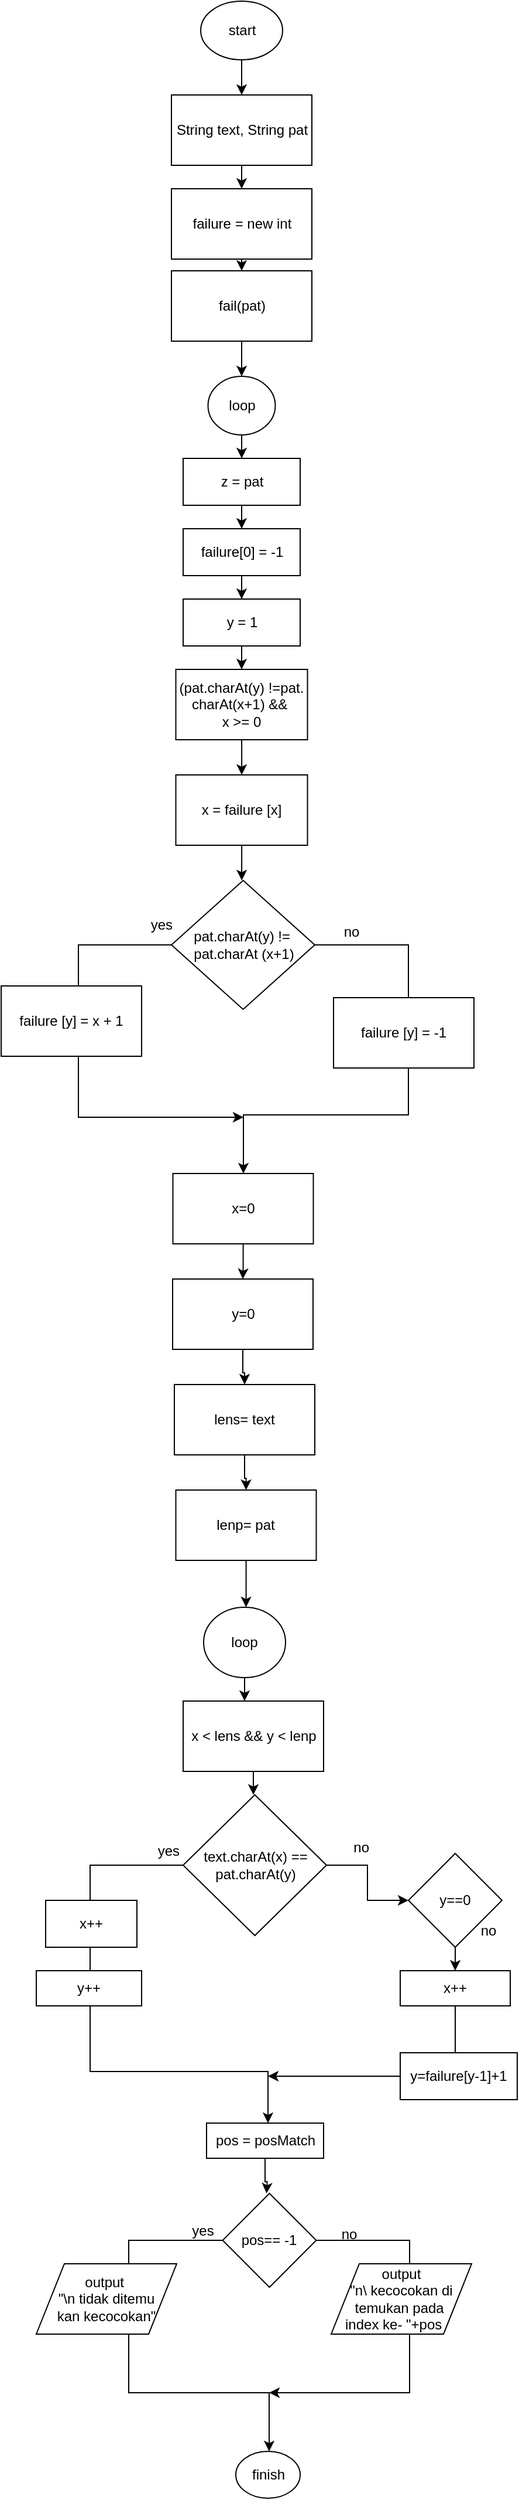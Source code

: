 <mxfile version="13.1.3" type="device"><diagram id="Py2yp7uM7iGKQa5tN-8H" name="Page-1"><mxGraphModel dx="868" dy="433" grid="1" gridSize="10" guides="1" tooltips="1" connect="1" arrows="1" fold="1" page="1" pageScale="1" pageWidth="10000" pageHeight="10000" math="0" shadow="0"><root><mxCell id="0"/><mxCell id="1" parent="0"/><mxCell id="GUi_L-faRnSKWUXKhiUY-191" value="" style="edgeStyle=orthogonalEdgeStyle;rounded=0;orthogonalLoop=1;jettySize=auto;html=1;" edge="1" parent="1" source="GUi_L-faRnSKWUXKhiUY-1"><mxGeometry relative="1" as="geometry"><mxPoint x="477.5" y="80" as="targetPoint"/></mxGeometry></mxCell><mxCell id="GUi_L-faRnSKWUXKhiUY-1" value="start" style="ellipse;whiteSpace=wrap;html=1;" vertex="1" parent="1"><mxGeometry x="442.5" width="70" height="50" as="geometry"/></mxCell><mxCell id="GUi_L-faRnSKWUXKhiUY-270" value="" style="edgeStyle=orthogonalEdgeStyle;rounded=0;orthogonalLoop=1;jettySize=auto;html=1;" edge="1" parent="1" source="GUi_L-faRnSKWUXKhiUY-268" target="GUi_L-faRnSKWUXKhiUY-269"><mxGeometry relative="1" as="geometry"/></mxCell><mxCell id="GUi_L-faRnSKWUXKhiUY-268" value="String text, String pat" style="rounded=0;whiteSpace=wrap;html=1;" vertex="1" parent="1"><mxGeometry x="417.5" y="80" width="120" height="60" as="geometry"/></mxCell><mxCell id="GUi_L-faRnSKWUXKhiUY-272" value="" style="edgeStyle=orthogonalEdgeStyle;rounded=0;orthogonalLoop=1;jettySize=auto;html=1;" edge="1" parent="1" source="GUi_L-faRnSKWUXKhiUY-269" target="GUi_L-faRnSKWUXKhiUY-271"><mxGeometry relative="1" as="geometry"/></mxCell><mxCell id="GUi_L-faRnSKWUXKhiUY-269" value="failure = new int" style="rounded=0;whiteSpace=wrap;html=1;" vertex="1" parent="1"><mxGeometry x="417.5" y="160" width="120" height="60" as="geometry"/></mxCell><mxCell id="GUi_L-faRnSKWUXKhiUY-274" value="" style="edgeStyle=orthogonalEdgeStyle;rounded=0;orthogonalLoop=1;jettySize=auto;html=1;" edge="1" parent="1" source="GUi_L-faRnSKWUXKhiUY-271"><mxGeometry relative="1" as="geometry"><mxPoint x="477.5" y="320" as="targetPoint"/></mxGeometry></mxCell><mxCell id="GUi_L-faRnSKWUXKhiUY-271" value="fail(pat)" style="rounded=0;whiteSpace=wrap;html=1;" vertex="1" parent="1"><mxGeometry x="417.5" y="230" width="120" height="60" as="geometry"/></mxCell><mxCell id="GUi_L-faRnSKWUXKhiUY-277" value="" style="edgeStyle=orthogonalEdgeStyle;rounded=0;orthogonalLoop=1;jettySize=auto;html=1;" edge="1" parent="1" source="GUi_L-faRnSKWUXKhiUY-275"><mxGeometry relative="1" as="geometry"><mxPoint x="477.5" y="390" as="targetPoint"/></mxGeometry></mxCell><mxCell id="GUi_L-faRnSKWUXKhiUY-275" value="loop" style="ellipse;whiteSpace=wrap;html=1;" vertex="1" parent="1"><mxGeometry x="448.75" y="320" width="57.5" height="50" as="geometry"/></mxCell><mxCell id="GUi_L-faRnSKWUXKhiUY-291" value="" style="edgeStyle=orthogonalEdgeStyle;rounded=0;orthogonalLoop=1;jettySize=auto;html=1;" edge="1" parent="1" source="GUi_L-faRnSKWUXKhiUY-289" target="GUi_L-faRnSKWUXKhiUY-290"><mxGeometry relative="1" as="geometry"/></mxCell><mxCell id="GUi_L-faRnSKWUXKhiUY-289" value="z = pat" style="rounded=0;whiteSpace=wrap;html=1;" vertex="1" parent="1"><mxGeometry x="427.5" y="390" width="100" height="40" as="geometry"/></mxCell><mxCell id="GUi_L-faRnSKWUXKhiUY-293" value="" style="edgeStyle=orthogonalEdgeStyle;rounded=0;orthogonalLoop=1;jettySize=auto;html=1;" edge="1" parent="1" source="GUi_L-faRnSKWUXKhiUY-290" target="GUi_L-faRnSKWUXKhiUY-292"><mxGeometry relative="1" as="geometry"/></mxCell><mxCell id="GUi_L-faRnSKWUXKhiUY-290" value="failure[0] = -1" style="rounded=0;whiteSpace=wrap;html=1;" vertex="1" parent="1"><mxGeometry x="427.5" y="450" width="100" height="40" as="geometry"/></mxCell><mxCell id="GUi_L-faRnSKWUXKhiUY-295" value="" style="edgeStyle=orthogonalEdgeStyle;rounded=0;orthogonalLoop=1;jettySize=auto;html=1;" edge="1" parent="1" source="GUi_L-faRnSKWUXKhiUY-292" target="GUi_L-faRnSKWUXKhiUY-294"><mxGeometry relative="1" as="geometry"/></mxCell><mxCell id="GUi_L-faRnSKWUXKhiUY-292" value="y = 1" style="rounded=0;whiteSpace=wrap;html=1;" vertex="1" parent="1"><mxGeometry x="427.5" y="510" width="100" height="40" as="geometry"/></mxCell><mxCell id="GUi_L-faRnSKWUXKhiUY-297" value="" style="edgeStyle=orthogonalEdgeStyle;rounded=0;orthogonalLoop=1;jettySize=auto;html=1;" edge="1" parent="1" source="GUi_L-faRnSKWUXKhiUY-294" target="GUi_L-faRnSKWUXKhiUY-296"><mxGeometry relative="1" as="geometry"/></mxCell><mxCell id="GUi_L-faRnSKWUXKhiUY-294" value="(pat.charAt(y) !=pat.&lt;br&gt;charAt(x+1) &amp;amp;&amp;amp;&amp;nbsp;&lt;br&gt;x &amp;gt;= 0" style="rounded=0;whiteSpace=wrap;html=1;" vertex="1" parent="1"><mxGeometry x="421.25" y="570" width="112.5" height="60" as="geometry"/></mxCell><mxCell id="GUi_L-faRnSKWUXKhiUY-299" value="" style="edgeStyle=orthogonalEdgeStyle;rounded=0;orthogonalLoop=1;jettySize=auto;html=1;" edge="1" parent="1" source="GUi_L-faRnSKWUXKhiUY-296"><mxGeometry relative="1" as="geometry"><mxPoint x="477.6" y="750" as="targetPoint"/></mxGeometry></mxCell><mxCell id="GUi_L-faRnSKWUXKhiUY-296" value="x = failure [x]" style="rounded=0;whiteSpace=wrap;html=1;" vertex="1" parent="1"><mxGeometry x="421.25" y="660" width="112.5" height="60" as="geometry"/></mxCell><mxCell id="GUi_L-faRnSKWUXKhiUY-302" value="" style="edgeStyle=orthogonalEdgeStyle;rounded=0;orthogonalLoop=1;jettySize=auto;html=1;" edge="1" parent="1" source="GUi_L-faRnSKWUXKhiUY-300"><mxGeometry relative="1" as="geometry"><mxPoint x="479" y="952" as="targetPoint"/><Array as="points"><mxPoint x="338" y="805"/><mxPoint x="338" y="952"/></Array></mxGeometry></mxCell><mxCell id="GUi_L-faRnSKWUXKhiUY-304" value="" style="edgeStyle=orthogonalEdgeStyle;rounded=0;orthogonalLoop=1;jettySize=auto;html=1;" edge="1" parent="1" source="GUi_L-faRnSKWUXKhiUY-300"><mxGeometry relative="1" as="geometry"><mxPoint x="479" y="1000" as="targetPoint"/><Array as="points"><mxPoint x="620" y="805"/><mxPoint x="620" y="950"/></Array></mxGeometry></mxCell><mxCell id="GUi_L-faRnSKWUXKhiUY-300" value="pat.charAt(y) !=&amp;nbsp;&lt;br&gt;pat.charAt (x+1)" style="rhombus;whiteSpace=wrap;html=1;" vertex="1" parent="1"><mxGeometry x="417.5" y="750" width="122.5" height="110" as="geometry"/></mxCell><mxCell id="GUi_L-faRnSKWUXKhiUY-305" value="yes&amp;nbsp; &amp;nbsp; &amp;nbsp;" style="text;html=1;align=center;verticalAlign=middle;resizable=0;points=[];autosize=1;" vertex="1" parent="1"><mxGeometry x="392" y="778" width="50" height="20" as="geometry"/></mxCell><mxCell id="GUi_L-faRnSKWUXKhiUY-306" value="no&amp;nbsp; &amp;nbsp; &amp;nbsp; &amp;nbsp; &amp;nbsp; &amp;nbsp; &amp;nbsp; &amp;nbsp;" style="text;html=1;align=center;verticalAlign=middle;resizable=0;points=[];autosize=1;" vertex="1" parent="1"><mxGeometry x="556" y="784" width="80" height="20" as="geometry"/></mxCell><mxCell id="GUi_L-faRnSKWUXKhiUY-307" value="failure [y] = x + 1" style="rounded=0;whiteSpace=wrap;html=1;" vertex="1" parent="1"><mxGeometry x="272" y="840" width="120" height="60" as="geometry"/></mxCell><mxCell id="GUi_L-faRnSKWUXKhiUY-308" value="failure [y] = -1" style="rounded=0;whiteSpace=wrap;html=1;" vertex="1" parent="1"><mxGeometry x="556" y="850" width="120" height="60" as="geometry"/></mxCell><mxCell id="GUi_L-faRnSKWUXKhiUY-311" value="" style="edgeStyle=orthogonalEdgeStyle;rounded=0;orthogonalLoop=1;jettySize=auto;html=1;" edge="1" parent="1" source="GUi_L-faRnSKWUXKhiUY-309" target="GUi_L-faRnSKWUXKhiUY-310"><mxGeometry relative="1" as="geometry"/></mxCell><mxCell id="GUi_L-faRnSKWUXKhiUY-309" value="x=0" style="rounded=0;whiteSpace=wrap;html=1;" vertex="1" parent="1"><mxGeometry x="418.75" y="1000" width="120" height="60" as="geometry"/></mxCell><mxCell id="GUi_L-faRnSKWUXKhiUY-313" value="" style="edgeStyle=orthogonalEdgeStyle;rounded=0;orthogonalLoop=1;jettySize=auto;html=1;" edge="1" parent="1" source="GUi_L-faRnSKWUXKhiUY-310" target="GUi_L-faRnSKWUXKhiUY-312"><mxGeometry relative="1" as="geometry"/></mxCell><mxCell id="GUi_L-faRnSKWUXKhiUY-310" value="y=0" style="rounded=0;whiteSpace=wrap;html=1;" vertex="1" parent="1"><mxGeometry x="418.5" y="1090" width="120" height="60" as="geometry"/></mxCell><mxCell id="GUi_L-faRnSKWUXKhiUY-315" value="" style="edgeStyle=orthogonalEdgeStyle;rounded=0;orthogonalLoop=1;jettySize=auto;html=1;" edge="1" parent="1" source="GUi_L-faRnSKWUXKhiUY-312" target="GUi_L-faRnSKWUXKhiUY-314"><mxGeometry relative="1" as="geometry"/></mxCell><mxCell id="GUi_L-faRnSKWUXKhiUY-312" value="lens= text" style="rounded=0;whiteSpace=wrap;html=1;" vertex="1" parent="1"><mxGeometry x="420" y="1180" width="120" height="60" as="geometry"/></mxCell><mxCell id="GUi_L-faRnSKWUXKhiUY-317" value="" style="edgeStyle=orthogonalEdgeStyle;rounded=0;orthogonalLoop=1;jettySize=auto;html=1;" edge="1" parent="1" source="GUi_L-faRnSKWUXKhiUY-314"><mxGeometry relative="1" as="geometry"><mxPoint x="481.25" y="1370" as="targetPoint"/></mxGeometry></mxCell><mxCell id="GUi_L-faRnSKWUXKhiUY-314" value="lenp= pat" style="rounded=0;whiteSpace=wrap;html=1;" vertex="1" parent="1"><mxGeometry x="421.25" y="1270" width="120" height="60" as="geometry"/></mxCell><mxCell id="GUi_L-faRnSKWUXKhiUY-320" value="" style="edgeStyle=orthogonalEdgeStyle;rounded=0;orthogonalLoop=1;jettySize=auto;html=1;" edge="1" parent="1" source="GUi_L-faRnSKWUXKhiUY-318"><mxGeometry relative="1" as="geometry"><mxPoint x="480" y="1450" as="targetPoint"/></mxGeometry></mxCell><mxCell id="GUi_L-faRnSKWUXKhiUY-318" value="loop" style="ellipse;whiteSpace=wrap;html=1;" vertex="1" parent="1"><mxGeometry x="445" y="1370" width="70" height="60" as="geometry"/></mxCell><mxCell id="GUi_L-faRnSKWUXKhiUY-323" value="" style="edgeStyle=orthogonalEdgeStyle;rounded=0;orthogonalLoop=1;jettySize=auto;html=1;" edge="1" parent="1" source="GUi_L-faRnSKWUXKhiUY-321"><mxGeometry relative="1" as="geometry"><mxPoint x="487.5" y="1530" as="targetPoint"/></mxGeometry></mxCell><mxCell id="GUi_L-faRnSKWUXKhiUY-321" value="x &amp;lt; lens &amp;amp;&amp;amp; y &amp;lt; lenp" style="rounded=0;whiteSpace=wrap;html=1;" vertex="1" parent="1"><mxGeometry x="427.5" y="1450" width="120" height="60" as="geometry"/></mxCell><mxCell id="GUi_L-faRnSKWUXKhiUY-326" value="" style="edgeStyle=orthogonalEdgeStyle;rounded=0;orthogonalLoop=1;jettySize=auto;html=1;" edge="1" parent="1" source="GUi_L-faRnSKWUXKhiUY-324" target="GUi_L-faRnSKWUXKhiUY-341"><mxGeometry relative="1" as="geometry"><mxPoint x="500" y="1840" as="targetPoint"/><Array as="points"><mxPoint x="348" y="1590"/><mxPoint x="348" y="1766"/><mxPoint x="500" y="1766"/></Array></mxGeometry></mxCell><mxCell id="GUi_L-faRnSKWUXKhiUY-332" value="" style="edgeStyle=orthogonalEdgeStyle;rounded=0;orthogonalLoop=1;jettySize=auto;html=1;" edge="1" parent="1" source="GUi_L-faRnSKWUXKhiUY-338"><mxGeometry relative="1" as="geometry"><mxPoint x="500" y="1770" as="targetPoint"/><Array as="points"><mxPoint x="660" y="1770"/></Array></mxGeometry></mxCell><mxCell id="GUi_L-faRnSKWUXKhiUY-324" value="text.charAt(x) ==&lt;br&gt;pat.charAt(y)" style="rhombus;whiteSpace=wrap;html=1;" vertex="1" parent="1"><mxGeometry x="427.5" y="1530" width="122.5" height="120" as="geometry"/></mxCell><mxCell id="GUi_L-faRnSKWUXKhiUY-327" value="x++" style="rounded=0;whiteSpace=wrap;html=1;" vertex="1" parent="1"><mxGeometry x="310" y="1620" width="78" height="40" as="geometry"/></mxCell><mxCell id="GUi_L-faRnSKWUXKhiUY-329" value="y++" style="rounded=0;whiteSpace=wrap;html=1;" vertex="1" parent="1"><mxGeometry x="302" y="1680" width="90" height="30" as="geometry"/></mxCell><mxCell id="GUi_L-faRnSKWUXKhiUY-330" value="yes&amp;nbsp;&amp;nbsp;" style="text;html=1;align=center;verticalAlign=middle;resizable=0;points=[];autosize=1;" vertex="1" parent="1"><mxGeometry x="398" y="1568" width="40" height="20" as="geometry"/></mxCell><mxCell id="GUi_L-faRnSKWUXKhiUY-333" value="no&amp;nbsp; &amp;nbsp; &amp;nbsp; &amp;nbsp;" style="text;html=1;align=center;verticalAlign=middle;resizable=0;points=[];autosize=1;" vertex="1" parent="1"><mxGeometry x="566" y="1565" width="50" height="20" as="geometry"/></mxCell><mxCell id="GUi_L-faRnSKWUXKhiUY-335" value="y==0" style="rhombus;whiteSpace=wrap;html=1;" vertex="1" parent="1"><mxGeometry x="620" y="1580" width="80" height="80" as="geometry"/></mxCell><mxCell id="GUi_L-faRnSKWUXKhiUY-336" value="" style="edgeStyle=orthogonalEdgeStyle;rounded=0;orthogonalLoop=1;jettySize=auto;html=1;" edge="1" parent="1" source="GUi_L-faRnSKWUXKhiUY-324" target="GUi_L-faRnSKWUXKhiUY-335"><mxGeometry relative="1" as="geometry"><mxPoint x="550" y="1590" as="sourcePoint"/><mxPoint x="500" y="1770" as="targetPoint"/><Array as="points"/></mxGeometry></mxCell><mxCell id="GUi_L-faRnSKWUXKhiUY-337" value="no&lt;br&gt;" style="text;html=1;align=center;verticalAlign=middle;resizable=0;points=[];autosize=1;" vertex="1" parent="1"><mxGeometry x="673" y="1636" width="30" height="20" as="geometry"/></mxCell><mxCell id="GUi_L-faRnSKWUXKhiUY-338" value="x++" style="rounded=0;whiteSpace=wrap;html=1;" vertex="1" parent="1"><mxGeometry x="613" y="1680" width="94" height="30" as="geometry"/></mxCell><mxCell id="GUi_L-faRnSKWUXKhiUY-339" value="" style="edgeStyle=orthogonalEdgeStyle;rounded=0;orthogonalLoop=1;jettySize=auto;html=1;" edge="1" parent="1" source="GUi_L-faRnSKWUXKhiUY-335" target="GUi_L-faRnSKWUXKhiUY-338"><mxGeometry relative="1" as="geometry"><mxPoint x="660" y="1660" as="sourcePoint"/><mxPoint x="500" y="1770" as="targetPoint"/><Array as="points"/></mxGeometry></mxCell><mxCell id="GUi_L-faRnSKWUXKhiUY-340" value="y=failure[y-1]+1" style="rounded=0;whiteSpace=wrap;html=1;" vertex="1" parent="1"><mxGeometry x="613" y="1750" width="100" height="40" as="geometry"/></mxCell><mxCell id="GUi_L-faRnSKWUXKhiUY-343" value="" style="edgeStyle=orthogonalEdgeStyle;rounded=0;orthogonalLoop=1;jettySize=auto;html=1;" edge="1" parent="1" source="GUi_L-faRnSKWUXKhiUY-341"><mxGeometry relative="1" as="geometry"><mxPoint x="498.8" y="1870" as="targetPoint"/></mxGeometry></mxCell><mxCell id="GUi_L-faRnSKWUXKhiUY-341" value="pos = posMatch" style="rounded=0;whiteSpace=wrap;html=1;" vertex="1" parent="1"><mxGeometry x="447.5" y="1810" width="100" height="30" as="geometry"/></mxCell><mxCell id="GUi_L-faRnSKWUXKhiUY-346" value="" style="edgeStyle=orthogonalEdgeStyle;rounded=0;orthogonalLoop=1;jettySize=auto;html=1;" edge="1" parent="1" source="GUi_L-faRnSKWUXKhiUY-344"><mxGeometry relative="1" as="geometry"><mxPoint x="501" y="2090" as="targetPoint"/><Array as="points"><mxPoint x="381" y="1910"/><mxPoint x="381" y="2040"/><mxPoint x="501" y="2040"/></Array></mxGeometry></mxCell><mxCell id="GUi_L-faRnSKWUXKhiUY-348" value="" style="edgeStyle=orthogonalEdgeStyle;rounded=0;orthogonalLoop=1;jettySize=auto;html=1;" edge="1" parent="1" source="GUi_L-faRnSKWUXKhiUY-344"><mxGeometry relative="1" as="geometry"><mxPoint x="501" y="2040" as="targetPoint"/><Array as="points"><mxPoint x="621" y="1910"/><mxPoint x="621" y="2040"/></Array></mxGeometry></mxCell><mxCell id="GUi_L-faRnSKWUXKhiUY-344" value="pos== -1" style="rhombus;whiteSpace=wrap;html=1;" vertex="1" parent="1"><mxGeometry x="461.25" y="1870" width="80" height="80" as="geometry"/></mxCell><mxCell id="GUi_L-faRnSKWUXKhiUY-349" value="yes" style="text;html=1;align=center;verticalAlign=middle;resizable=0;points=[];autosize=1;" vertex="1" parent="1"><mxGeometry x="429" y="1892" width="30" height="20" as="geometry"/></mxCell><mxCell id="GUi_L-faRnSKWUXKhiUY-350" value="no&amp;nbsp; &amp;nbsp; &amp;nbsp; &amp;nbsp; &amp;nbsp;" style="text;html=1;align=center;verticalAlign=middle;resizable=0;points=[];autosize=1;" vertex="1" parent="1"><mxGeometry x="554" y="1895" width="60" height="20" as="geometry"/></mxCell><mxCell id="GUi_L-faRnSKWUXKhiUY-351" value="output&amp;nbsp;&lt;br&gt;&quot;\n tidak ditemu&lt;br&gt;kan kecocokan&quot;" style="shape=parallelogram;perimeter=parallelogramPerimeter;whiteSpace=wrap;html=1;" vertex="1" parent="1"><mxGeometry x="302" y="1930" width="120" height="60" as="geometry"/></mxCell><mxCell id="GUi_L-faRnSKWUXKhiUY-352" value="output&lt;br&gt;&quot;n\ kecocokan di&lt;br&gt;temukan pada&amp;nbsp;&lt;br&gt;index ke- &quot;+pos&amp;nbsp; &amp;nbsp;&amp;nbsp;" style="shape=parallelogram;perimeter=parallelogramPerimeter;whiteSpace=wrap;html=1;" vertex="1" parent="1"><mxGeometry x="554" y="1930" width="120" height="60" as="geometry"/></mxCell><mxCell id="GUi_L-faRnSKWUXKhiUY-353" value="finish" style="ellipse;whiteSpace=wrap;html=1;" vertex="1" parent="1"><mxGeometry x="472.5" y="2090" width="55" height="40" as="geometry"/></mxCell></root></mxGraphModel></diagram></mxfile>